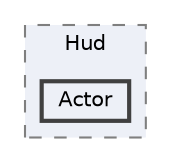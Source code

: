 digraph "C:/Users/むずでょ/Documents/Unity Projects/RMU-1-00-00-Research/Assets/RPGMaker/Codebase/Runtime/Common/Component/Hud/Actor"
{
 // LATEX_PDF_SIZE
  bgcolor="transparent";
  edge [fontname=Helvetica,fontsize=10,labelfontname=Helvetica,labelfontsize=10];
  node [fontname=Helvetica,fontsize=10,shape=box,height=0.2,width=0.4];
  compound=true
  subgraph clusterdir_f4bf71e77291e9e1045fee195eb04327 {
    graph [ bgcolor="#edf0f7", pencolor="grey50", label="Hud", fontname=Helvetica,fontsize=10 style="filled,dashed", URL="dir_f4bf71e77291e9e1045fee195eb04327.html",tooltip=""]
  dir_38cd74235cd3165ec5981b6a0a636d12 [label="Actor", fillcolor="#edf0f7", color="grey25", style="filled,bold", URL="dir_38cd74235cd3165ec5981b6a0a636d12.html",tooltip=""];
  }
}
